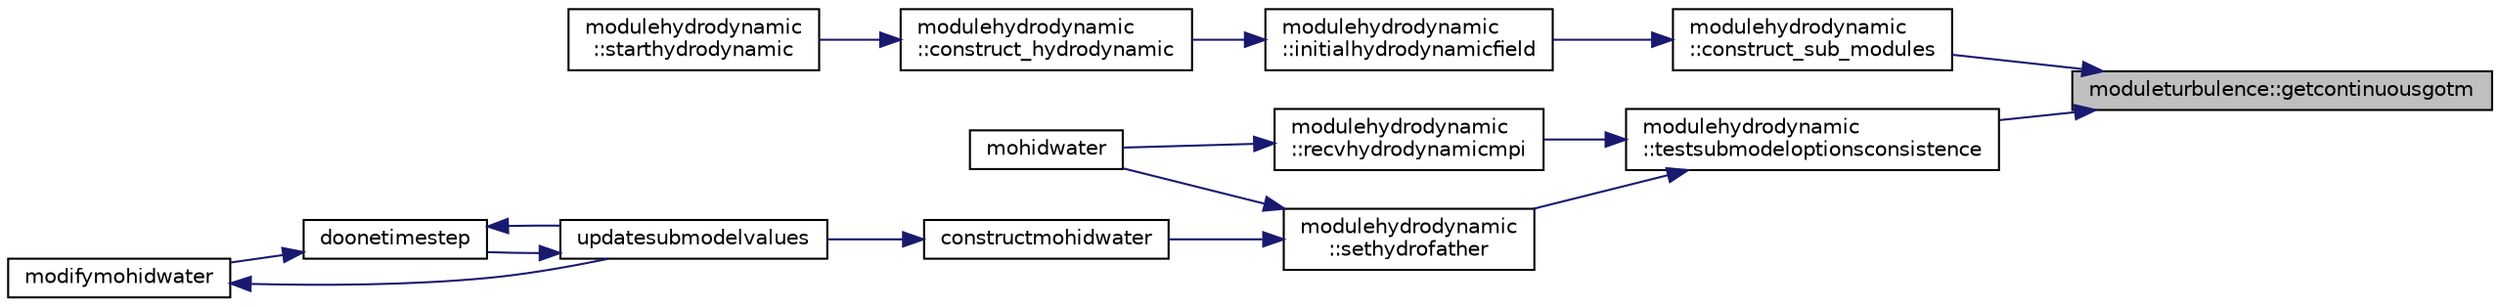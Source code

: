 digraph "moduleturbulence::getcontinuousgotm"
{
 // LATEX_PDF_SIZE
  edge [fontname="Helvetica",fontsize="10",labelfontname="Helvetica",labelfontsize="10"];
  node [fontname="Helvetica",fontsize="10",shape=record];
  rankdir="RL";
  Node1 [label="moduleturbulence::getcontinuousgotm",height=0.2,width=0.4,color="black", fillcolor="grey75", style="filled", fontcolor="black",tooltip=" "];
  Node1 -> Node2 [dir="back",color="midnightblue",fontsize="10",style="solid",fontname="Helvetica"];
  Node2 [label="modulehydrodynamic\l::construct_sub_modules",height=0.2,width=0.4,color="black", fillcolor="white", style="filled",URL="$namespacemodulehydrodynamic.html#acaa5f838138b21f2c4d3c245177ae6bf",tooltip=" "];
  Node2 -> Node3 [dir="back",color="midnightblue",fontsize="10",style="solid",fontname="Helvetica"];
  Node3 [label="modulehydrodynamic\l::initialhydrodynamicfield",height=0.2,width=0.4,color="black", fillcolor="white", style="filled",URL="$namespacemodulehydrodynamic.html#a4627a0c2583b12e5490b0ddf81573972",tooltip=" "];
  Node3 -> Node4 [dir="back",color="midnightblue",fontsize="10",style="solid",fontname="Helvetica"];
  Node4 [label="modulehydrodynamic\l::construct_hydrodynamic",height=0.2,width=0.4,color="black", fillcolor="white", style="filled",URL="$namespacemodulehydrodynamic.html#a71f29b5c93f202c8e783ecb892b1b497",tooltip=" "];
  Node4 -> Node5 [dir="back",color="midnightblue",fontsize="10",style="solid",fontname="Helvetica"];
  Node5 [label="modulehydrodynamic\l::starthydrodynamic",height=0.2,width=0.4,color="black", fillcolor="white", style="filled",URL="$namespacemodulehydrodynamic.html#aa7fce185f2ed7a388275da8a22d7d150",tooltip=" "];
  Node1 -> Node6 [dir="back",color="midnightblue",fontsize="10",style="solid",fontname="Helvetica"];
  Node6 [label="modulehydrodynamic\l::testsubmodeloptionsconsistence",height=0.2,width=0.4,color="black", fillcolor="white", style="filled",URL="$namespacemodulehydrodynamic.html#ab0672dab245838d200adce9cad0f729e",tooltip=" "];
  Node6 -> Node7 [dir="back",color="midnightblue",fontsize="10",style="solid",fontname="Helvetica"];
  Node7 [label="modulehydrodynamic\l::recvhydrodynamicmpi",height=0.2,width=0.4,color="black", fillcolor="white", style="filled",URL="$namespacemodulehydrodynamic.html#a7093ab7e0b48d35daf4c523567c57d5a",tooltip=" "];
  Node7 -> Node8 [dir="back",color="midnightblue",fontsize="10",style="solid",fontname="Helvetica"];
  Node8 [label="mohidwater",height=0.2,width=0.4,color="black", fillcolor="white", style="filled",URL="$_main_8_f90.html#a22cacab418d9e36dcaa8c3aef44b4185",tooltip=" "];
  Node6 -> Node9 [dir="back",color="midnightblue",fontsize="10",style="solid",fontname="Helvetica"];
  Node9 [label="modulehydrodynamic\l::sethydrofather",height=0.2,width=0.4,color="black", fillcolor="white", style="filled",URL="$namespacemodulehydrodynamic.html#abc9bf4137583800ad278abc052b5de37",tooltip=" "];
  Node9 -> Node10 [dir="back",color="midnightblue",fontsize="10",style="solid",fontname="Helvetica"];
  Node10 [label="constructmohidwater",height=0.2,width=0.4,color="black", fillcolor="white", style="filled",URL="$_main_8_f90.html#abc6cfc7bca3f0c4dda032a34b9690319",tooltip=" "];
  Node10 -> Node11 [dir="back",color="midnightblue",fontsize="10",style="solid",fontname="Helvetica"];
  Node11 [label="updatesubmodelvalues",height=0.2,width=0.4,color="black", fillcolor="white", style="filled",URL="$_main_8_f90.html#a4c5ecbd810307fa557d4b4e6719c7fd1",tooltip=" "];
  Node11 -> Node12 [dir="back",color="midnightblue",fontsize="10",style="solid",fontname="Helvetica"];
  Node12 [label="doonetimestep",height=0.2,width=0.4,color="black", fillcolor="white", style="filled",URL="$_main_8_f90.html#a5a877f32d8c35a58c7bd824a65b07dba",tooltip=" "];
  Node12 -> Node13 [dir="back",color="midnightblue",fontsize="10",style="solid",fontname="Helvetica"];
  Node13 [label="modifymohidwater",height=0.2,width=0.4,color="black", fillcolor="white", style="filled",URL="$_main_8_f90.html#a98b6185e00bdaa093569c6645482e68b",tooltip=" "];
  Node13 -> Node11 [dir="back",color="midnightblue",fontsize="10",style="solid",fontname="Helvetica"];
  Node12 -> Node11 [dir="back",color="midnightblue",fontsize="10",style="solid",fontname="Helvetica"];
  Node9 -> Node8 [dir="back",color="midnightblue",fontsize="10",style="solid",fontname="Helvetica"];
}
